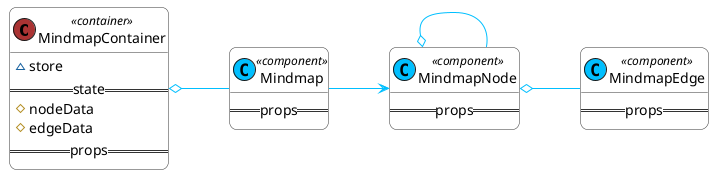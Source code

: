 @startuml

skinparam class {
    BackgroundColor white
    ArrowColor DeepSkyBlue
    BorderColor #333333
}

skinparam roundcorner 15
left to right direction
class MindmapContainer << (C,#aa3333) container>> {
    ~store
    ==state==
    # nodeData
    # edgeData
    ==props==
}

class Mindmap <<(C, DeepSkyBlue) component>> {
    ==props==
}

class MindmapNode <<(C, DeepSkyBlue) component>> {
    ==props==
}

class MindmapEdge <<(C, DeepSkyBlue) component>> {
    ==props==
}

MindmapContainer o-- Mindmap

Mindmap --> MindmapNode
MindmapNode o-- MindmapNode
MindmapNode o-- MindmapEdge

@enduml